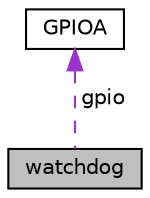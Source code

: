 digraph "watchdog"
{
 // LATEX_PDF_SIZE
  edge [fontname="Helvetica",fontsize="10",labelfontname="Helvetica",labelfontsize="10"];
  node [fontname="Helvetica",fontsize="10",shape=record];
  Node1 [label="watchdog",height=0.2,width=0.4,color="black", fillcolor="grey75", style="filled", fontcolor="black",tooltip=" "];
  Node2 -> Node1 [dir="back",color="darkorchid3",fontsize="10",style="dashed",label=" gpio" ,fontname="Helvetica"];
  Node2 [label="GPIOA",height=0.2,width=0.4,color="black", fillcolor="white", style="filled",URL="$struct_g_p_i_o_a.html",tooltip=" "];
}
